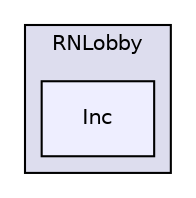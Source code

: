 digraph "Inc" {
  compound=true
  node [ fontsize="10", fontname="Helvetica"];
  edge [ labelfontsize="10", labelfontname="Helvetica"];
  subgraph clusterdir_cbc2550a5c35ce96404ea0b8e0b88bcb {
    graph [ bgcolor="#ddddee", pencolor="black", label="RNLobby" fontname="Helvetica", fontsize="10", URL="dir_cbc2550a5c35ce96404ea0b8e0b88bcb.html"]
  dir_567048bce7a34fd0077b6dc88babf938 [shape=box, label="Inc", style="filled", fillcolor="#eeeeff", pencolor="black", URL="dir_567048bce7a34fd0077b6dc88babf938.html"];
  }
}

